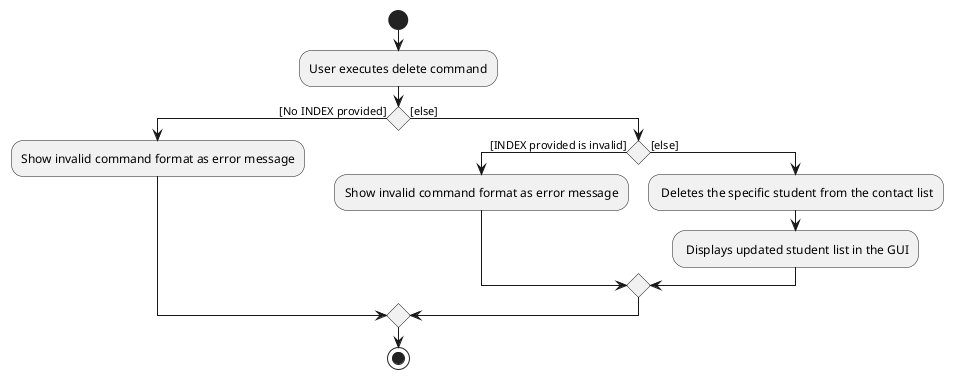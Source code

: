 @startuml
start
:User executes delete command;

if () then ([No INDEX provided])
    :Show invalid command format as error message;

else ([else])
    if () then ([INDEX provided is invalid])
    :Show invalid command format as error message;
    else([else])
    : Deletes the specific student from the contact list;
    : Displays updated student list in the GUI;
    endif

endif
stop
@enduml
